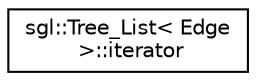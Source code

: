 digraph "Graphical Class Hierarchy"
{
  edge [fontname="Helvetica",fontsize="10",labelfontname="Helvetica",labelfontsize="10"];
  node [fontname="Helvetica",fontsize="10",shape=record];
  rankdir="LR";
  Node1 [label="sgl::Tree_List\< Edge\l \>::iterator",height=0.2,width=0.4,color="black", fillcolor="white", style="filled",URL="$classsgl_1_1_tree___list_1_1iterator.html"];
}
